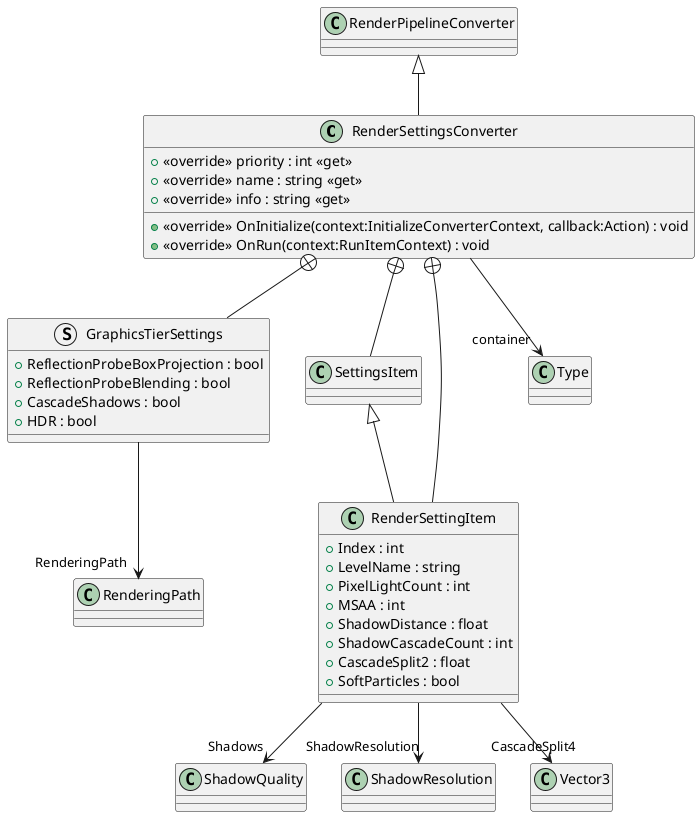 @startuml
class RenderSettingsConverter {
    + <<override>> priority : int <<get>>
    + <<override>> name : string <<get>>
    + <<override>> info : string <<get>>
    + <<override>> OnInitialize(context:InitializeConverterContext, callback:Action) : void
    + <<override>> OnRun(context:RunItemContext) : void
}
struct GraphicsTierSettings {
    + ReflectionProbeBoxProjection : bool
    + ReflectionProbeBlending : bool
    + CascadeShadows : bool
    + HDR : bool
}
class SettingsItem {
}
class RenderSettingItem {
    + Index : int
    + LevelName : string
    + PixelLightCount : int
    + MSAA : int
    + ShadowDistance : float
    + ShadowCascadeCount : int
    + CascadeSplit2 : float
    + SoftParticles : bool
}
RenderPipelineConverter <|-- RenderSettingsConverter
RenderSettingsConverter --> "container" Type
RenderSettingsConverter +-- GraphicsTierSettings
GraphicsTierSettings --> "RenderingPath" RenderingPath
RenderSettingsConverter +-- SettingsItem
RenderSettingsConverter +-- RenderSettingItem
SettingsItem <|-- RenderSettingItem
RenderSettingItem --> "Shadows" ShadowQuality
RenderSettingItem --> "ShadowResolution" ShadowResolution
RenderSettingItem --> "CascadeSplit4" Vector3
@enduml
